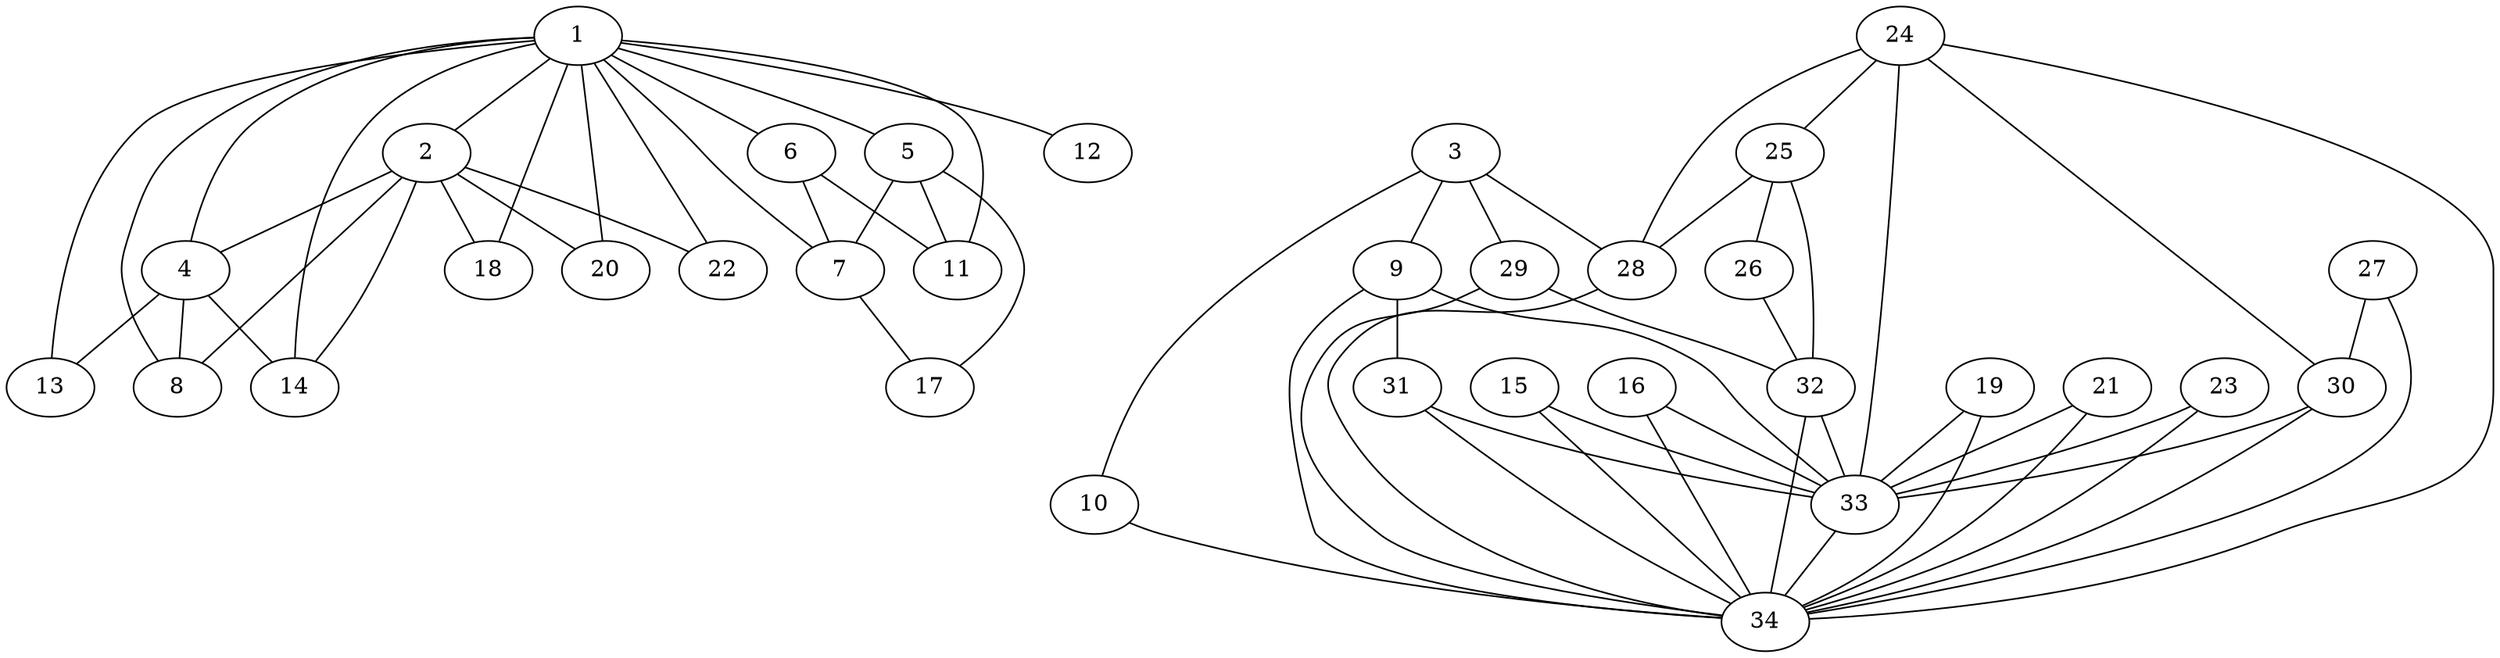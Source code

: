 strict graph "Zachary's Karate Club" {
1 [club="Mr. Hi"];
2 [club="Mr. Hi"];
3 [club="Mr. Hi"];
4 [club="Mr. Hi"];
5 [club="Mr. Hi"];
6 [club="Mr. Hi"];
7 [club="Mr. Hi"];
8 [club="Mr. Hi"];
9 [club="Mr. Hi"];
10 [club=Officer];
11 [club="Mr. Hi"];
12 [club="Mr. Hi"];
13 [club="Mr. Hi"];
14 [club="Mr. Hi"];
15 [club=Officer];
16 [club=Officer];
17 [club="Mr. Hi"];
18 [club="Mr. Hi"];
19 [club=Officer];
20 [club="Mr. Hi"];
21 [club=Officer];
22 [club="Mr. Hi"];
23 [club=Officer];
24 [club=Officer];
25 [club=Officer];
26 [club=Officer];
27 [club=Officer];
28 [club=Officer];
29 [club=Officer];
30 [club=Officer];
31 [club=Officer];
32 [club=Officer];
33 [club=Officer];
34 [club=Officer];
1 -- 2;
1 -- 4;
1 -- 5;
1 -- 6;
1 -- 7;
1 -- 8;
1 -- 11;
1 -- 12;
1 -- 13;
1 -- 14;
1 -- 18;
1 -- 20;
1 -- 22;
2 -- 18;
2 -- 4;
2 -- 22;
2 -- 8;
2 -- 20;
2 -- 14;
3 -- 9;
3 -- 10;
3 -- 28;
3 -- 29;
4 -- 8;
4 -- 13;
4 -- 14;
5 -- 7;
5 -- 11;
5 -- 17;
6 -- 11;
6 -- 7;
7 -- 17;
9 -- 31;
9 -- 34;
9 -- 33;
10 -- 34;
15 -- 33;
15 -- 34;
16 -- 33;
16 -- 34;
19 -- 33;
19 -- 34;
21 -- 33;
21 -- 34;
23 -- 33;
23 -- 34;
24 -- 33;
24 -- 34;
24 -- 28;
24 -- 30;
24 -- 25;
25 -- 32;
25 -- 26;
25 -- 28;
26 -- 32;
27 -- 34;
27 -- 30;
28 -- 34;
29 -- 32;
29 -- 34;
30 -- 33;
30 -- 34;
31 -- 34;
31 -- 33;
32 -- 34;
32 -- 33;
33 -- 34;
}
